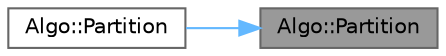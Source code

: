 digraph "Algo::Partition"
{
 // INTERACTIVE_SVG=YES
 // LATEX_PDF_SIZE
  bgcolor="transparent";
  edge [fontname=Helvetica,fontsize=10,labelfontname=Helvetica,labelfontsize=10];
  node [fontname=Helvetica,fontsize=10,shape=box,height=0.2,width=0.4];
  rankdir="RL";
  Node1 [id="Node000001",label="Algo::Partition",height=0.2,width=0.4,color="gray40", fillcolor="grey60", style="filled", fontcolor="black",tooltip="Rearranges the elements so that all the elements for which Predicate returns true precede all those f..."];
  Node1 -> Node2 [id="edge1_Node000001_Node000002",dir="back",color="steelblue1",style="solid",tooltip=" "];
  Node2 [id="Node000002",label="Algo::Partition",height=0.2,width=0.4,color="grey40", fillcolor="white", style="filled",URL="$db/d33/namespaceAlgo.html#a1e3aee27a325528bae15bea16e009006",tooltip="Rearranges the elements so that all the elements for which Predicate returns true precede all those f..."];
}
